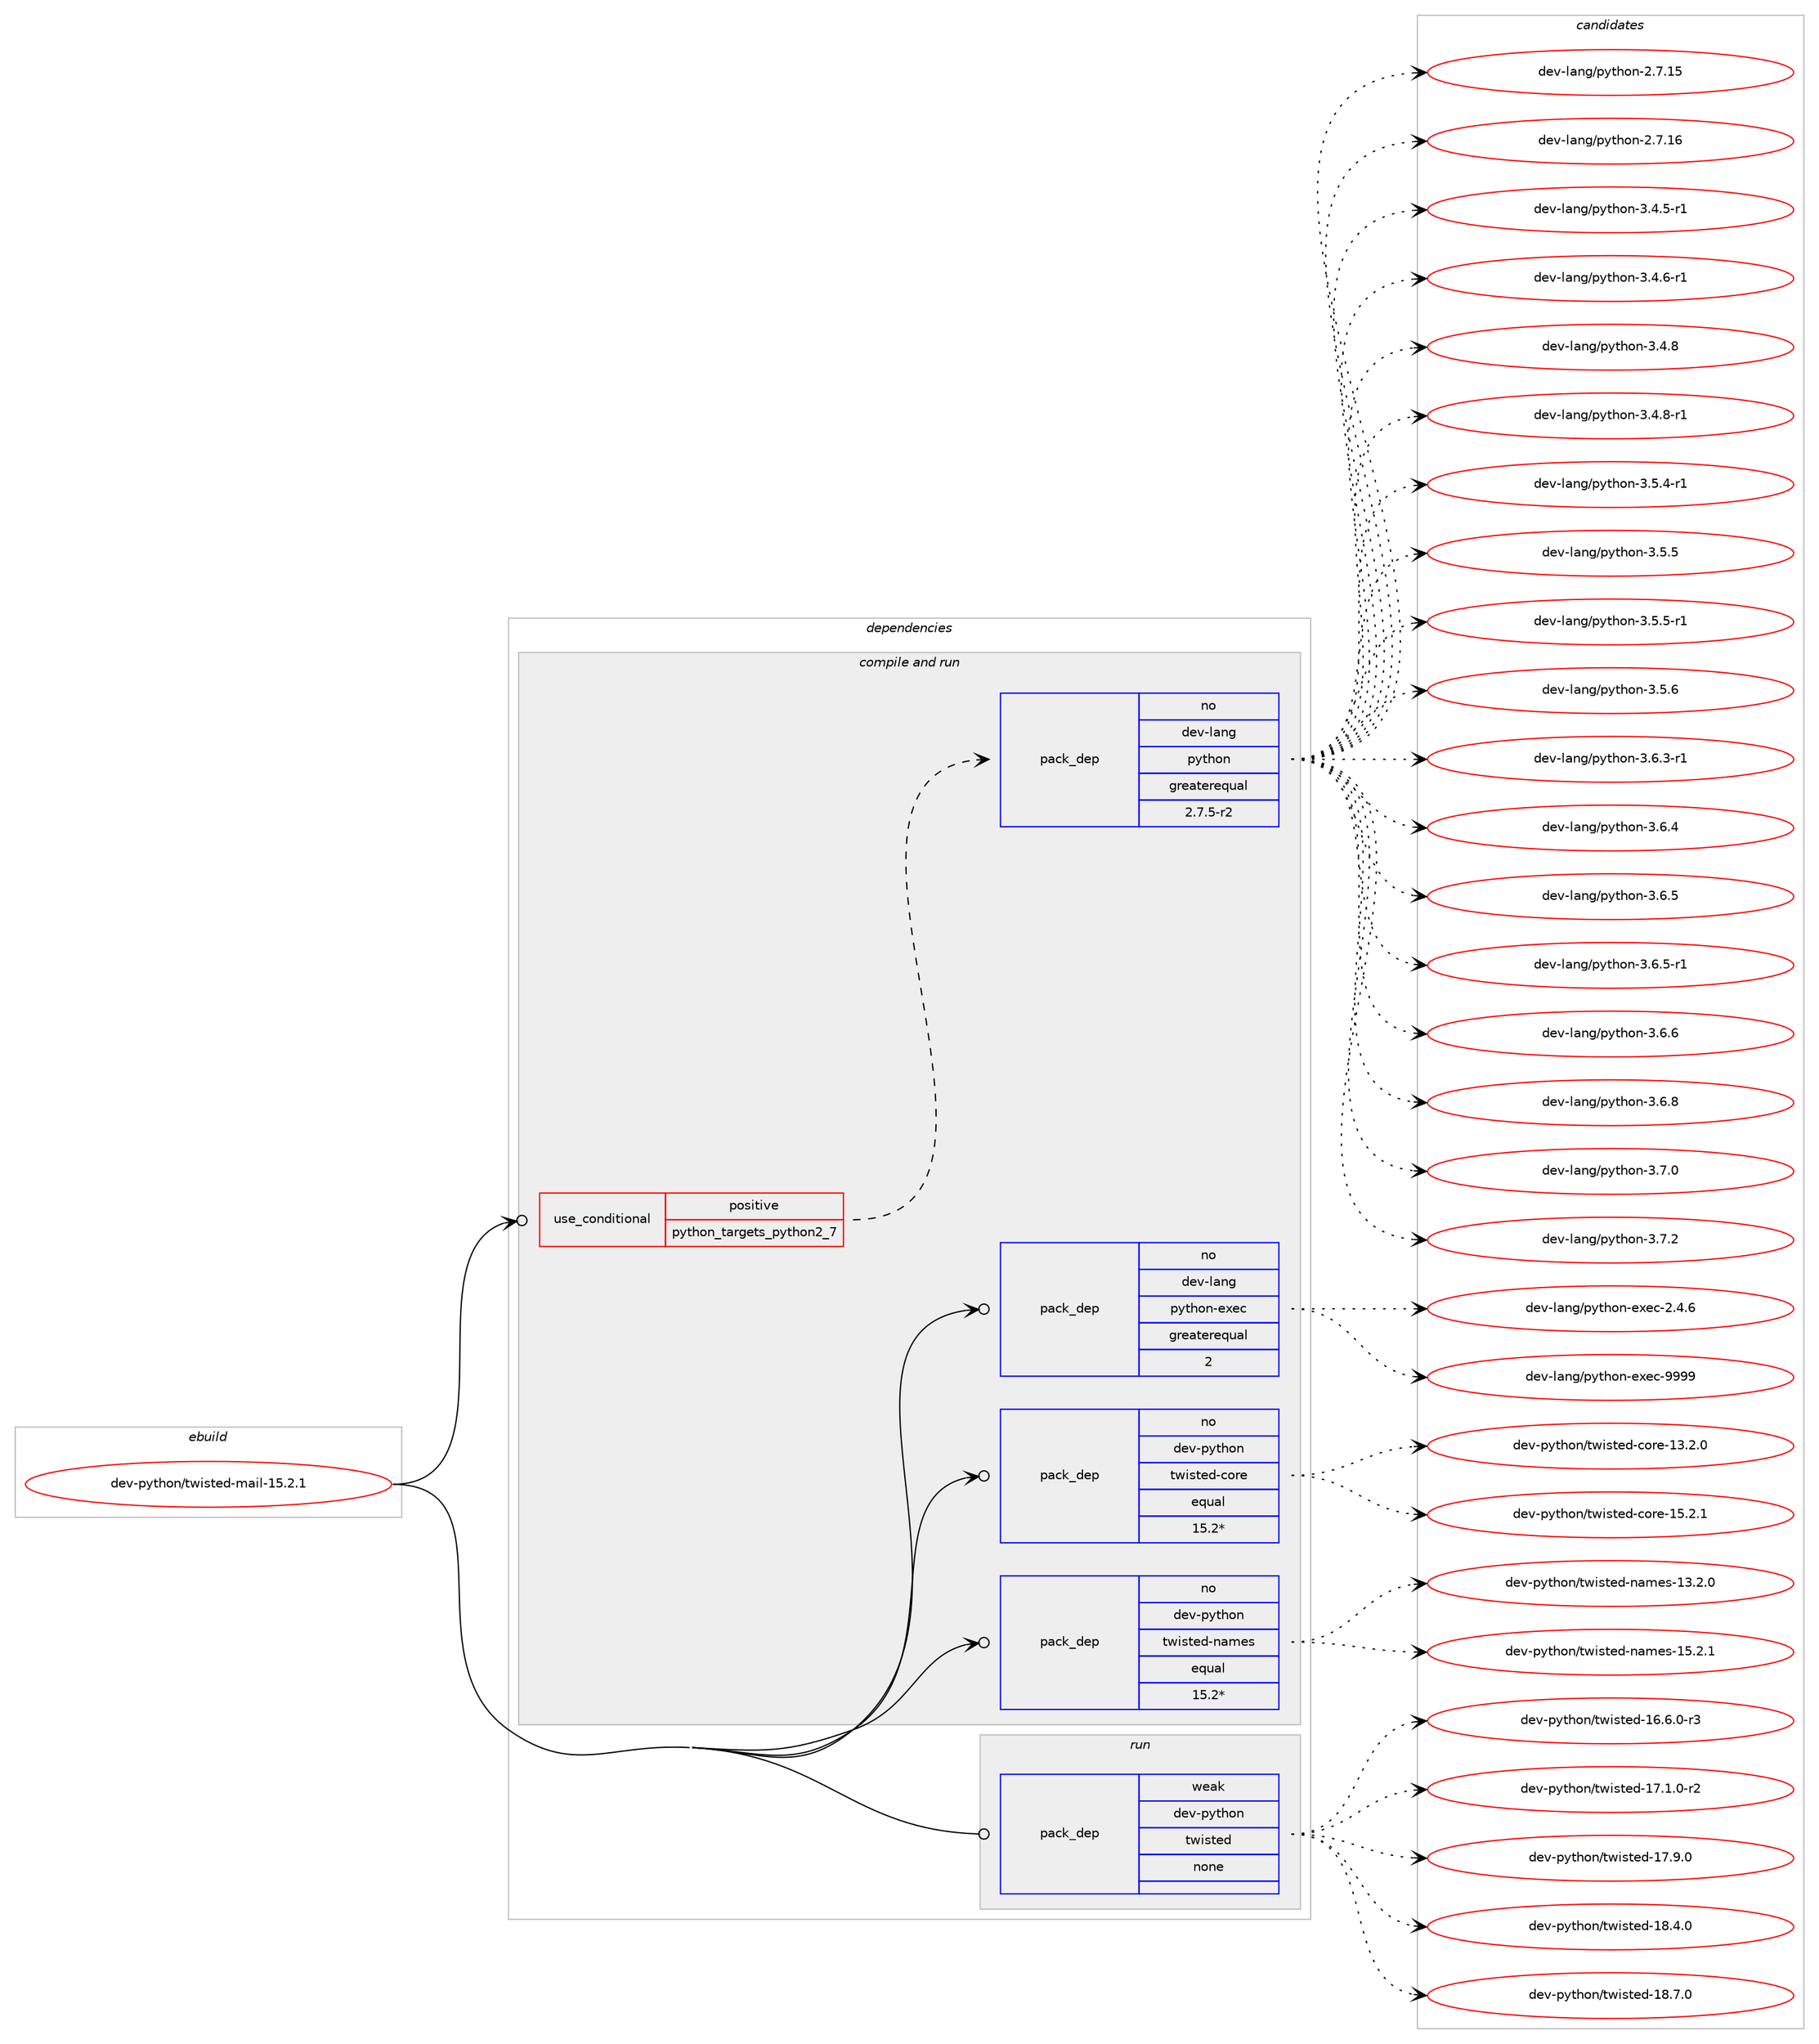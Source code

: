 digraph prolog {

# *************
# Graph options
# *************

newrank=true;
concentrate=true;
compound=true;
graph [rankdir=LR,fontname=Helvetica,fontsize=10,ranksep=1.5];#, ranksep=2.5, nodesep=0.2];
edge  [arrowhead=vee];
node  [fontname=Helvetica,fontsize=10];

# **********
# The ebuild
# **********

subgraph cluster_leftcol {
color=gray;
rank=same;
label=<<i>ebuild</i>>;
id [label="dev-python/twisted-mail-15.2.1", color=red, width=4, href="../dev-python/twisted-mail-15.2.1.svg"];
}

# ****************
# The dependencies
# ****************

subgraph cluster_midcol {
color=gray;
label=<<i>dependencies</i>>;
subgraph cluster_compile {
fillcolor="#eeeeee";
style=filled;
label=<<i>compile</i>>;
}
subgraph cluster_compileandrun {
fillcolor="#eeeeee";
style=filled;
label=<<i>compile and run</i>>;
subgraph cond386111 {
dependency1445814 [label=<<TABLE BORDER="0" CELLBORDER="1" CELLSPACING="0" CELLPADDING="4"><TR><TD ROWSPAN="3" CELLPADDING="10">use_conditional</TD></TR><TR><TD>positive</TD></TR><TR><TD>python_targets_python2_7</TD></TR></TABLE>>, shape=none, color=red];
subgraph pack1036340 {
dependency1445815 [label=<<TABLE BORDER="0" CELLBORDER="1" CELLSPACING="0" CELLPADDING="4" WIDTH="220"><TR><TD ROWSPAN="6" CELLPADDING="30">pack_dep</TD></TR><TR><TD WIDTH="110">no</TD></TR><TR><TD>dev-lang</TD></TR><TR><TD>python</TD></TR><TR><TD>greaterequal</TD></TR><TR><TD>2.7.5-r2</TD></TR></TABLE>>, shape=none, color=blue];
}
dependency1445814:e -> dependency1445815:w [weight=20,style="dashed",arrowhead="vee"];
}
id:e -> dependency1445814:w [weight=20,style="solid",arrowhead="odotvee"];
subgraph pack1036341 {
dependency1445816 [label=<<TABLE BORDER="0" CELLBORDER="1" CELLSPACING="0" CELLPADDING="4" WIDTH="220"><TR><TD ROWSPAN="6" CELLPADDING="30">pack_dep</TD></TR><TR><TD WIDTH="110">no</TD></TR><TR><TD>dev-lang</TD></TR><TR><TD>python-exec</TD></TR><TR><TD>greaterequal</TD></TR><TR><TD>2</TD></TR></TABLE>>, shape=none, color=blue];
}
id:e -> dependency1445816:w [weight=20,style="solid",arrowhead="odotvee"];
subgraph pack1036342 {
dependency1445817 [label=<<TABLE BORDER="0" CELLBORDER="1" CELLSPACING="0" CELLPADDING="4" WIDTH="220"><TR><TD ROWSPAN="6" CELLPADDING="30">pack_dep</TD></TR><TR><TD WIDTH="110">no</TD></TR><TR><TD>dev-python</TD></TR><TR><TD>twisted-core</TD></TR><TR><TD>equal</TD></TR><TR><TD>15.2*</TD></TR></TABLE>>, shape=none, color=blue];
}
id:e -> dependency1445817:w [weight=20,style="solid",arrowhead="odotvee"];
subgraph pack1036343 {
dependency1445818 [label=<<TABLE BORDER="0" CELLBORDER="1" CELLSPACING="0" CELLPADDING="4" WIDTH="220"><TR><TD ROWSPAN="6" CELLPADDING="30">pack_dep</TD></TR><TR><TD WIDTH="110">no</TD></TR><TR><TD>dev-python</TD></TR><TR><TD>twisted-names</TD></TR><TR><TD>equal</TD></TR><TR><TD>15.2*</TD></TR></TABLE>>, shape=none, color=blue];
}
id:e -> dependency1445818:w [weight=20,style="solid",arrowhead="odotvee"];
}
subgraph cluster_run {
fillcolor="#eeeeee";
style=filled;
label=<<i>run</i>>;
subgraph pack1036344 {
dependency1445819 [label=<<TABLE BORDER="0" CELLBORDER="1" CELLSPACING="0" CELLPADDING="4" WIDTH="220"><TR><TD ROWSPAN="6" CELLPADDING="30">pack_dep</TD></TR><TR><TD WIDTH="110">weak</TD></TR><TR><TD>dev-python</TD></TR><TR><TD>twisted</TD></TR><TR><TD>none</TD></TR><TR><TD></TD></TR></TABLE>>, shape=none, color=blue];
}
id:e -> dependency1445819:w [weight=20,style="solid",arrowhead="odot"];
}
}

# **************
# The candidates
# **************

subgraph cluster_choices {
rank=same;
color=gray;
label=<<i>candidates</i>>;

subgraph choice1036340 {
color=black;
nodesep=1;
choice10010111845108971101034711212111610411111045504655464953 [label="dev-lang/python-2.7.15", color=red, width=4,href="../dev-lang/python-2.7.15.svg"];
choice10010111845108971101034711212111610411111045504655464954 [label="dev-lang/python-2.7.16", color=red, width=4,href="../dev-lang/python-2.7.16.svg"];
choice1001011184510897110103471121211161041111104551465246534511449 [label="dev-lang/python-3.4.5-r1", color=red, width=4,href="../dev-lang/python-3.4.5-r1.svg"];
choice1001011184510897110103471121211161041111104551465246544511449 [label="dev-lang/python-3.4.6-r1", color=red, width=4,href="../dev-lang/python-3.4.6-r1.svg"];
choice100101118451089711010347112121116104111110455146524656 [label="dev-lang/python-3.4.8", color=red, width=4,href="../dev-lang/python-3.4.8.svg"];
choice1001011184510897110103471121211161041111104551465246564511449 [label="dev-lang/python-3.4.8-r1", color=red, width=4,href="../dev-lang/python-3.4.8-r1.svg"];
choice1001011184510897110103471121211161041111104551465346524511449 [label="dev-lang/python-3.5.4-r1", color=red, width=4,href="../dev-lang/python-3.5.4-r1.svg"];
choice100101118451089711010347112121116104111110455146534653 [label="dev-lang/python-3.5.5", color=red, width=4,href="../dev-lang/python-3.5.5.svg"];
choice1001011184510897110103471121211161041111104551465346534511449 [label="dev-lang/python-3.5.5-r1", color=red, width=4,href="../dev-lang/python-3.5.5-r1.svg"];
choice100101118451089711010347112121116104111110455146534654 [label="dev-lang/python-3.5.6", color=red, width=4,href="../dev-lang/python-3.5.6.svg"];
choice1001011184510897110103471121211161041111104551465446514511449 [label="dev-lang/python-3.6.3-r1", color=red, width=4,href="../dev-lang/python-3.6.3-r1.svg"];
choice100101118451089711010347112121116104111110455146544652 [label="dev-lang/python-3.6.4", color=red, width=4,href="../dev-lang/python-3.6.4.svg"];
choice100101118451089711010347112121116104111110455146544653 [label="dev-lang/python-3.6.5", color=red, width=4,href="../dev-lang/python-3.6.5.svg"];
choice1001011184510897110103471121211161041111104551465446534511449 [label="dev-lang/python-3.6.5-r1", color=red, width=4,href="../dev-lang/python-3.6.5-r1.svg"];
choice100101118451089711010347112121116104111110455146544654 [label="dev-lang/python-3.6.6", color=red, width=4,href="../dev-lang/python-3.6.6.svg"];
choice100101118451089711010347112121116104111110455146544656 [label="dev-lang/python-3.6.8", color=red, width=4,href="../dev-lang/python-3.6.8.svg"];
choice100101118451089711010347112121116104111110455146554648 [label="dev-lang/python-3.7.0", color=red, width=4,href="../dev-lang/python-3.7.0.svg"];
choice100101118451089711010347112121116104111110455146554650 [label="dev-lang/python-3.7.2", color=red, width=4,href="../dev-lang/python-3.7.2.svg"];
dependency1445815:e -> choice10010111845108971101034711212111610411111045504655464953:w [style=dotted,weight="100"];
dependency1445815:e -> choice10010111845108971101034711212111610411111045504655464954:w [style=dotted,weight="100"];
dependency1445815:e -> choice1001011184510897110103471121211161041111104551465246534511449:w [style=dotted,weight="100"];
dependency1445815:e -> choice1001011184510897110103471121211161041111104551465246544511449:w [style=dotted,weight="100"];
dependency1445815:e -> choice100101118451089711010347112121116104111110455146524656:w [style=dotted,weight="100"];
dependency1445815:e -> choice1001011184510897110103471121211161041111104551465246564511449:w [style=dotted,weight="100"];
dependency1445815:e -> choice1001011184510897110103471121211161041111104551465346524511449:w [style=dotted,weight="100"];
dependency1445815:e -> choice100101118451089711010347112121116104111110455146534653:w [style=dotted,weight="100"];
dependency1445815:e -> choice1001011184510897110103471121211161041111104551465346534511449:w [style=dotted,weight="100"];
dependency1445815:e -> choice100101118451089711010347112121116104111110455146534654:w [style=dotted,weight="100"];
dependency1445815:e -> choice1001011184510897110103471121211161041111104551465446514511449:w [style=dotted,weight="100"];
dependency1445815:e -> choice100101118451089711010347112121116104111110455146544652:w [style=dotted,weight="100"];
dependency1445815:e -> choice100101118451089711010347112121116104111110455146544653:w [style=dotted,weight="100"];
dependency1445815:e -> choice1001011184510897110103471121211161041111104551465446534511449:w [style=dotted,weight="100"];
dependency1445815:e -> choice100101118451089711010347112121116104111110455146544654:w [style=dotted,weight="100"];
dependency1445815:e -> choice100101118451089711010347112121116104111110455146544656:w [style=dotted,weight="100"];
dependency1445815:e -> choice100101118451089711010347112121116104111110455146554648:w [style=dotted,weight="100"];
dependency1445815:e -> choice100101118451089711010347112121116104111110455146554650:w [style=dotted,weight="100"];
}
subgraph choice1036341 {
color=black;
nodesep=1;
choice1001011184510897110103471121211161041111104510112010199455046524654 [label="dev-lang/python-exec-2.4.6", color=red, width=4,href="../dev-lang/python-exec-2.4.6.svg"];
choice10010111845108971101034711212111610411111045101120101994557575757 [label="dev-lang/python-exec-9999", color=red, width=4,href="../dev-lang/python-exec-9999.svg"];
dependency1445816:e -> choice1001011184510897110103471121211161041111104510112010199455046524654:w [style=dotted,weight="100"];
dependency1445816:e -> choice10010111845108971101034711212111610411111045101120101994557575757:w [style=dotted,weight="100"];
}
subgraph choice1036342 {
color=black;
nodesep=1;
choice1001011184511212111610411111047116119105115116101100459911111410145495146504648 [label="dev-python/twisted-core-13.2.0", color=red, width=4,href="../dev-python/twisted-core-13.2.0.svg"];
choice1001011184511212111610411111047116119105115116101100459911111410145495346504649 [label="dev-python/twisted-core-15.2.1", color=red, width=4,href="../dev-python/twisted-core-15.2.1.svg"];
dependency1445817:e -> choice1001011184511212111610411111047116119105115116101100459911111410145495146504648:w [style=dotted,weight="100"];
dependency1445817:e -> choice1001011184511212111610411111047116119105115116101100459911111410145495346504649:w [style=dotted,weight="100"];
}
subgraph choice1036343 {
color=black;
nodesep=1;
choice1001011184511212111610411111047116119105115116101100451109710910111545495146504648 [label="dev-python/twisted-names-13.2.0", color=red, width=4,href="../dev-python/twisted-names-13.2.0.svg"];
choice1001011184511212111610411111047116119105115116101100451109710910111545495346504649 [label="dev-python/twisted-names-15.2.1", color=red, width=4,href="../dev-python/twisted-names-15.2.1.svg"];
dependency1445818:e -> choice1001011184511212111610411111047116119105115116101100451109710910111545495146504648:w [style=dotted,weight="100"];
dependency1445818:e -> choice1001011184511212111610411111047116119105115116101100451109710910111545495346504649:w [style=dotted,weight="100"];
}
subgraph choice1036344 {
color=black;
nodesep=1;
choice1001011184511212111610411111047116119105115116101100454954465446484511451 [label="dev-python/twisted-16.6.0-r3", color=red, width=4,href="../dev-python/twisted-16.6.0-r3.svg"];
choice1001011184511212111610411111047116119105115116101100454955464946484511450 [label="dev-python/twisted-17.1.0-r2", color=red, width=4,href="../dev-python/twisted-17.1.0-r2.svg"];
choice100101118451121211161041111104711611910511511610110045495546574648 [label="dev-python/twisted-17.9.0", color=red, width=4,href="../dev-python/twisted-17.9.0.svg"];
choice100101118451121211161041111104711611910511511610110045495646524648 [label="dev-python/twisted-18.4.0", color=red, width=4,href="../dev-python/twisted-18.4.0.svg"];
choice100101118451121211161041111104711611910511511610110045495646554648 [label="dev-python/twisted-18.7.0", color=red, width=4,href="../dev-python/twisted-18.7.0.svg"];
dependency1445819:e -> choice1001011184511212111610411111047116119105115116101100454954465446484511451:w [style=dotted,weight="100"];
dependency1445819:e -> choice1001011184511212111610411111047116119105115116101100454955464946484511450:w [style=dotted,weight="100"];
dependency1445819:e -> choice100101118451121211161041111104711611910511511610110045495546574648:w [style=dotted,weight="100"];
dependency1445819:e -> choice100101118451121211161041111104711611910511511610110045495646524648:w [style=dotted,weight="100"];
dependency1445819:e -> choice100101118451121211161041111104711611910511511610110045495646554648:w [style=dotted,weight="100"];
}
}

}
